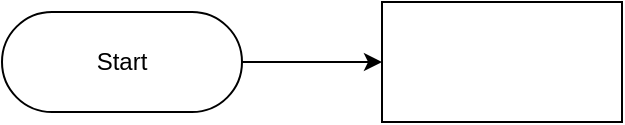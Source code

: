 <mxfile version="24.7.17">
  <diagram name="Page-1" id="Xuou_koJjwVKmUIWTskT">
    <mxGraphModel dx="993" dy="577" grid="1" gridSize="10" guides="1" tooltips="1" connect="1" arrows="1" fold="1" page="1" pageScale="1" pageWidth="850" pageHeight="1100" math="0" shadow="0">
      <root>
        <mxCell id="0" />
        <mxCell id="1" parent="0" />
        <mxCell id="jw4dz4bkq0FRnqumxQG3-4" style="edgeStyle=orthogonalEdgeStyle;rounded=0;orthogonalLoop=1;jettySize=auto;html=1;exitX=1;exitY=0.5;exitDx=0;exitDy=0;entryX=0;entryY=0.5;entryDx=0;entryDy=0;" edge="1" parent="1" source="jw4dz4bkq0FRnqumxQG3-2" target="jw4dz4bkq0FRnqumxQG3-3">
          <mxGeometry relative="1" as="geometry" />
        </mxCell>
        <mxCell id="jw4dz4bkq0FRnqumxQG3-2" value="Start" style="rounded=1;whiteSpace=wrap;html=1;arcSize=50;fillColor=none;" vertex="1" parent="1">
          <mxGeometry x="50" y="70" width="120" height="50" as="geometry" />
        </mxCell>
        <mxCell id="jw4dz4bkq0FRnqumxQG3-3" value="" style="rounded=0;whiteSpace=wrap;html=1;fillColor=none;" vertex="1" parent="1">
          <mxGeometry x="240" y="65" width="120" height="60" as="geometry" />
        </mxCell>
      </root>
    </mxGraphModel>
  </diagram>
</mxfile>
